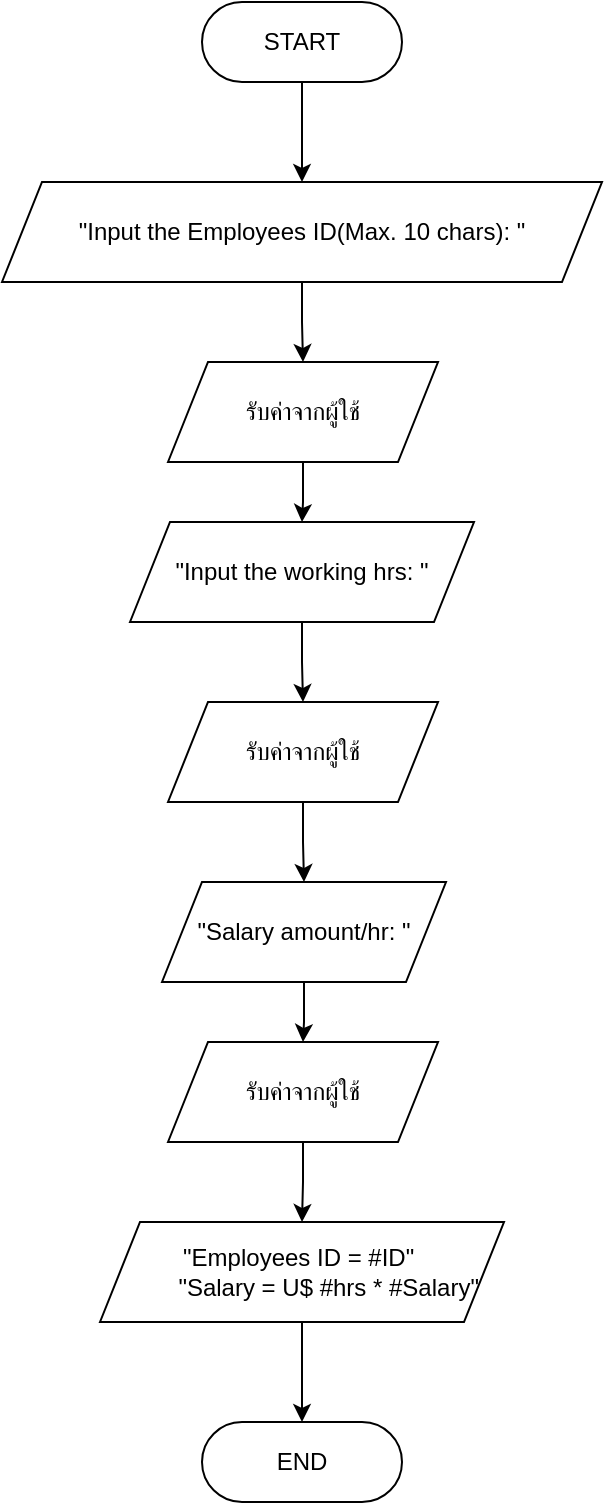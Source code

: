 <mxfile version="24.8.9">
  <diagram name="Page-1" id="EvoZjNJZ3xUV7IXnyVBL">
    <mxGraphModel dx="637" dy="378" grid="1" gridSize="10" guides="1" tooltips="1" connect="1" arrows="1" fold="1" page="1" pageScale="1" pageWidth="850" pageHeight="1100" math="0" shadow="0">
      <root>
        <mxCell id="0" />
        <mxCell id="1" parent="0" />
        <mxCell id="huzS3ECZo9tg8KVqzTcw-11" style="edgeStyle=orthogonalEdgeStyle;rounded=0;orthogonalLoop=1;jettySize=auto;html=1;entryX=0.5;entryY=0;entryDx=0;entryDy=0;" edge="1" parent="1" source="huzS3ECZo9tg8KVqzTcw-2" target="huzS3ECZo9tg8KVqzTcw-10">
          <mxGeometry relative="1" as="geometry" />
        </mxCell>
        <mxCell id="huzS3ECZo9tg8KVqzTcw-2" value="START" style="rounded=1;whiteSpace=wrap;html=1;arcSize=50;" vertex="1" parent="1">
          <mxGeometry x="375" y="10" width="100" height="40" as="geometry" />
        </mxCell>
        <mxCell id="huzS3ECZo9tg8KVqzTcw-13" value="" style="edgeStyle=orthogonalEdgeStyle;rounded=0;orthogonalLoop=1;jettySize=auto;html=1;" edge="1" parent="1" source="huzS3ECZo9tg8KVqzTcw-10" target="huzS3ECZo9tg8KVqzTcw-12">
          <mxGeometry relative="1" as="geometry" />
        </mxCell>
        <mxCell id="huzS3ECZo9tg8KVqzTcw-10" value="&quot;Input the Employees ID(Max. 10 chars): &quot;" style="shape=parallelogram;perimeter=parallelogramPerimeter;whiteSpace=wrap;html=1;fixedSize=1;" vertex="1" parent="1">
          <mxGeometry x="275" y="100" width="300" height="50" as="geometry" />
        </mxCell>
        <mxCell id="huzS3ECZo9tg8KVqzTcw-17" value="" style="edgeStyle=orthogonalEdgeStyle;rounded=0;orthogonalLoop=1;jettySize=auto;html=1;" edge="1" parent="1" source="huzS3ECZo9tg8KVqzTcw-12" target="huzS3ECZo9tg8KVqzTcw-16">
          <mxGeometry relative="1" as="geometry" />
        </mxCell>
        <mxCell id="huzS3ECZo9tg8KVqzTcw-12" value="รับค่าจากผู้ใช้" style="shape=parallelogram;perimeter=parallelogramPerimeter;whiteSpace=wrap;html=1;fixedSize=1;" vertex="1" parent="1">
          <mxGeometry x="358" y="190" width="135" height="50" as="geometry" />
        </mxCell>
        <mxCell id="huzS3ECZo9tg8KVqzTcw-19" style="edgeStyle=orthogonalEdgeStyle;rounded=0;orthogonalLoop=1;jettySize=auto;html=1;entryX=0.5;entryY=0;entryDx=0;entryDy=0;" edge="1" parent="1" source="huzS3ECZo9tg8KVqzTcw-16" target="huzS3ECZo9tg8KVqzTcw-18">
          <mxGeometry relative="1" as="geometry" />
        </mxCell>
        <mxCell id="huzS3ECZo9tg8KVqzTcw-16" value="&quot;Input the working hrs: &quot;" style="shape=parallelogram;perimeter=parallelogramPerimeter;whiteSpace=wrap;html=1;fixedSize=1;" vertex="1" parent="1">
          <mxGeometry x="339" y="270" width="172" height="50" as="geometry" />
        </mxCell>
        <mxCell id="huzS3ECZo9tg8KVqzTcw-22" value="" style="edgeStyle=orthogonalEdgeStyle;rounded=0;orthogonalLoop=1;jettySize=auto;html=1;" edge="1" parent="1" source="huzS3ECZo9tg8KVqzTcw-18" target="huzS3ECZo9tg8KVqzTcw-21">
          <mxGeometry relative="1" as="geometry" />
        </mxCell>
        <mxCell id="huzS3ECZo9tg8KVqzTcw-18" value="รับค่าจากผู้ใช้" style="shape=parallelogram;perimeter=parallelogramPerimeter;whiteSpace=wrap;html=1;fixedSize=1;" vertex="1" parent="1">
          <mxGeometry x="358" y="360" width="135" height="50" as="geometry" />
        </mxCell>
        <mxCell id="huzS3ECZo9tg8KVqzTcw-24" style="edgeStyle=orthogonalEdgeStyle;rounded=0;orthogonalLoop=1;jettySize=auto;html=1;entryX=0.5;entryY=0;entryDx=0;entryDy=0;" edge="1" parent="1" source="huzS3ECZo9tg8KVqzTcw-21" target="huzS3ECZo9tg8KVqzTcw-23">
          <mxGeometry relative="1" as="geometry" />
        </mxCell>
        <mxCell id="huzS3ECZo9tg8KVqzTcw-21" value="&quot;Salary amount/hr: &quot;" style="shape=parallelogram;perimeter=parallelogramPerimeter;whiteSpace=wrap;html=1;fixedSize=1;" vertex="1" parent="1">
          <mxGeometry x="355" y="450" width="142" height="50" as="geometry" />
        </mxCell>
        <mxCell id="huzS3ECZo9tg8KVqzTcw-26" style="edgeStyle=orthogonalEdgeStyle;rounded=0;orthogonalLoop=1;jettySize=auto;html=1;entryX=0.5;entryY=0;entryDx=0;entryDy=0;" edge="1" parent="1" source="huzS3ECZo9tg8KVqzTcw-23" target="huzS3ECZo9tg8KVqzTcw-25">
          <mxGeometry relative="1" as="geometry" />
        </mxCell>
        <mxCell id="huzS3ECZo9tg8KVqzTcw-23" value="รับค่าจากผู้ใช้" style="shape=parallelogram;perimeter=parallelogramPerimeter;whiteSpace=wrap;html=1;fixedSize=1;" vertex="1" parent="1">
          <mxGeometry x="358" y="530" width="135" height="50" as="geometry" />
        </mxCell>
        <mxCell id="huzS3ECZo9tg8KVqzTcw-28" value="" style="edgeStyle=orthogonalEdgeStyle;rounded=0;orthogonalLoop=1;jettySize=auto;html=1;" edge="1" parent="1" source="huzS3ECZo9tg8KVqzTcw-25" target="huzS3ECZo9tg8KVqzTcw-27">
          <mxGeometry relative="1" as="geometry" />
        </mxCell>
        <mxCell id="huzS3ECZo9tg8KVqzTcw-25" value="&lt;div&gt;&quot;Employees ID = #ID&quot;&amp;nbsp;&lt;/div&gt;&lt;div&gt;&amp;nbsp; &amp;nbsp; &amp;nbsp; &amp;nbsp; &quot;Salary = U$ #hrs * #Salary&quot;&lt;/div&gt;" style="shape=parallelogram;perimeter=parallelogramPerimeter;whiteSpace=wrap;html=1;fixedSize=1;" vertex="1" parent="1">
          <mxGeometry x="324" y="620" width="202" height="50" as="geometry" />
        </mxCell>
        <mxCell id="huzS3ECZo9tg8KVqzTcw-27" value="END" style="rounded=1;whiteSpace=wrap;html=1;arcSize=50;" vertex="1" parent="1">
          <mxGeometry x="375" y="720" width="100" height="40" as="geometry" />
        </mxCell>
      </root>
    </mxGraphModel>
  </diagram>
</mxfile>
